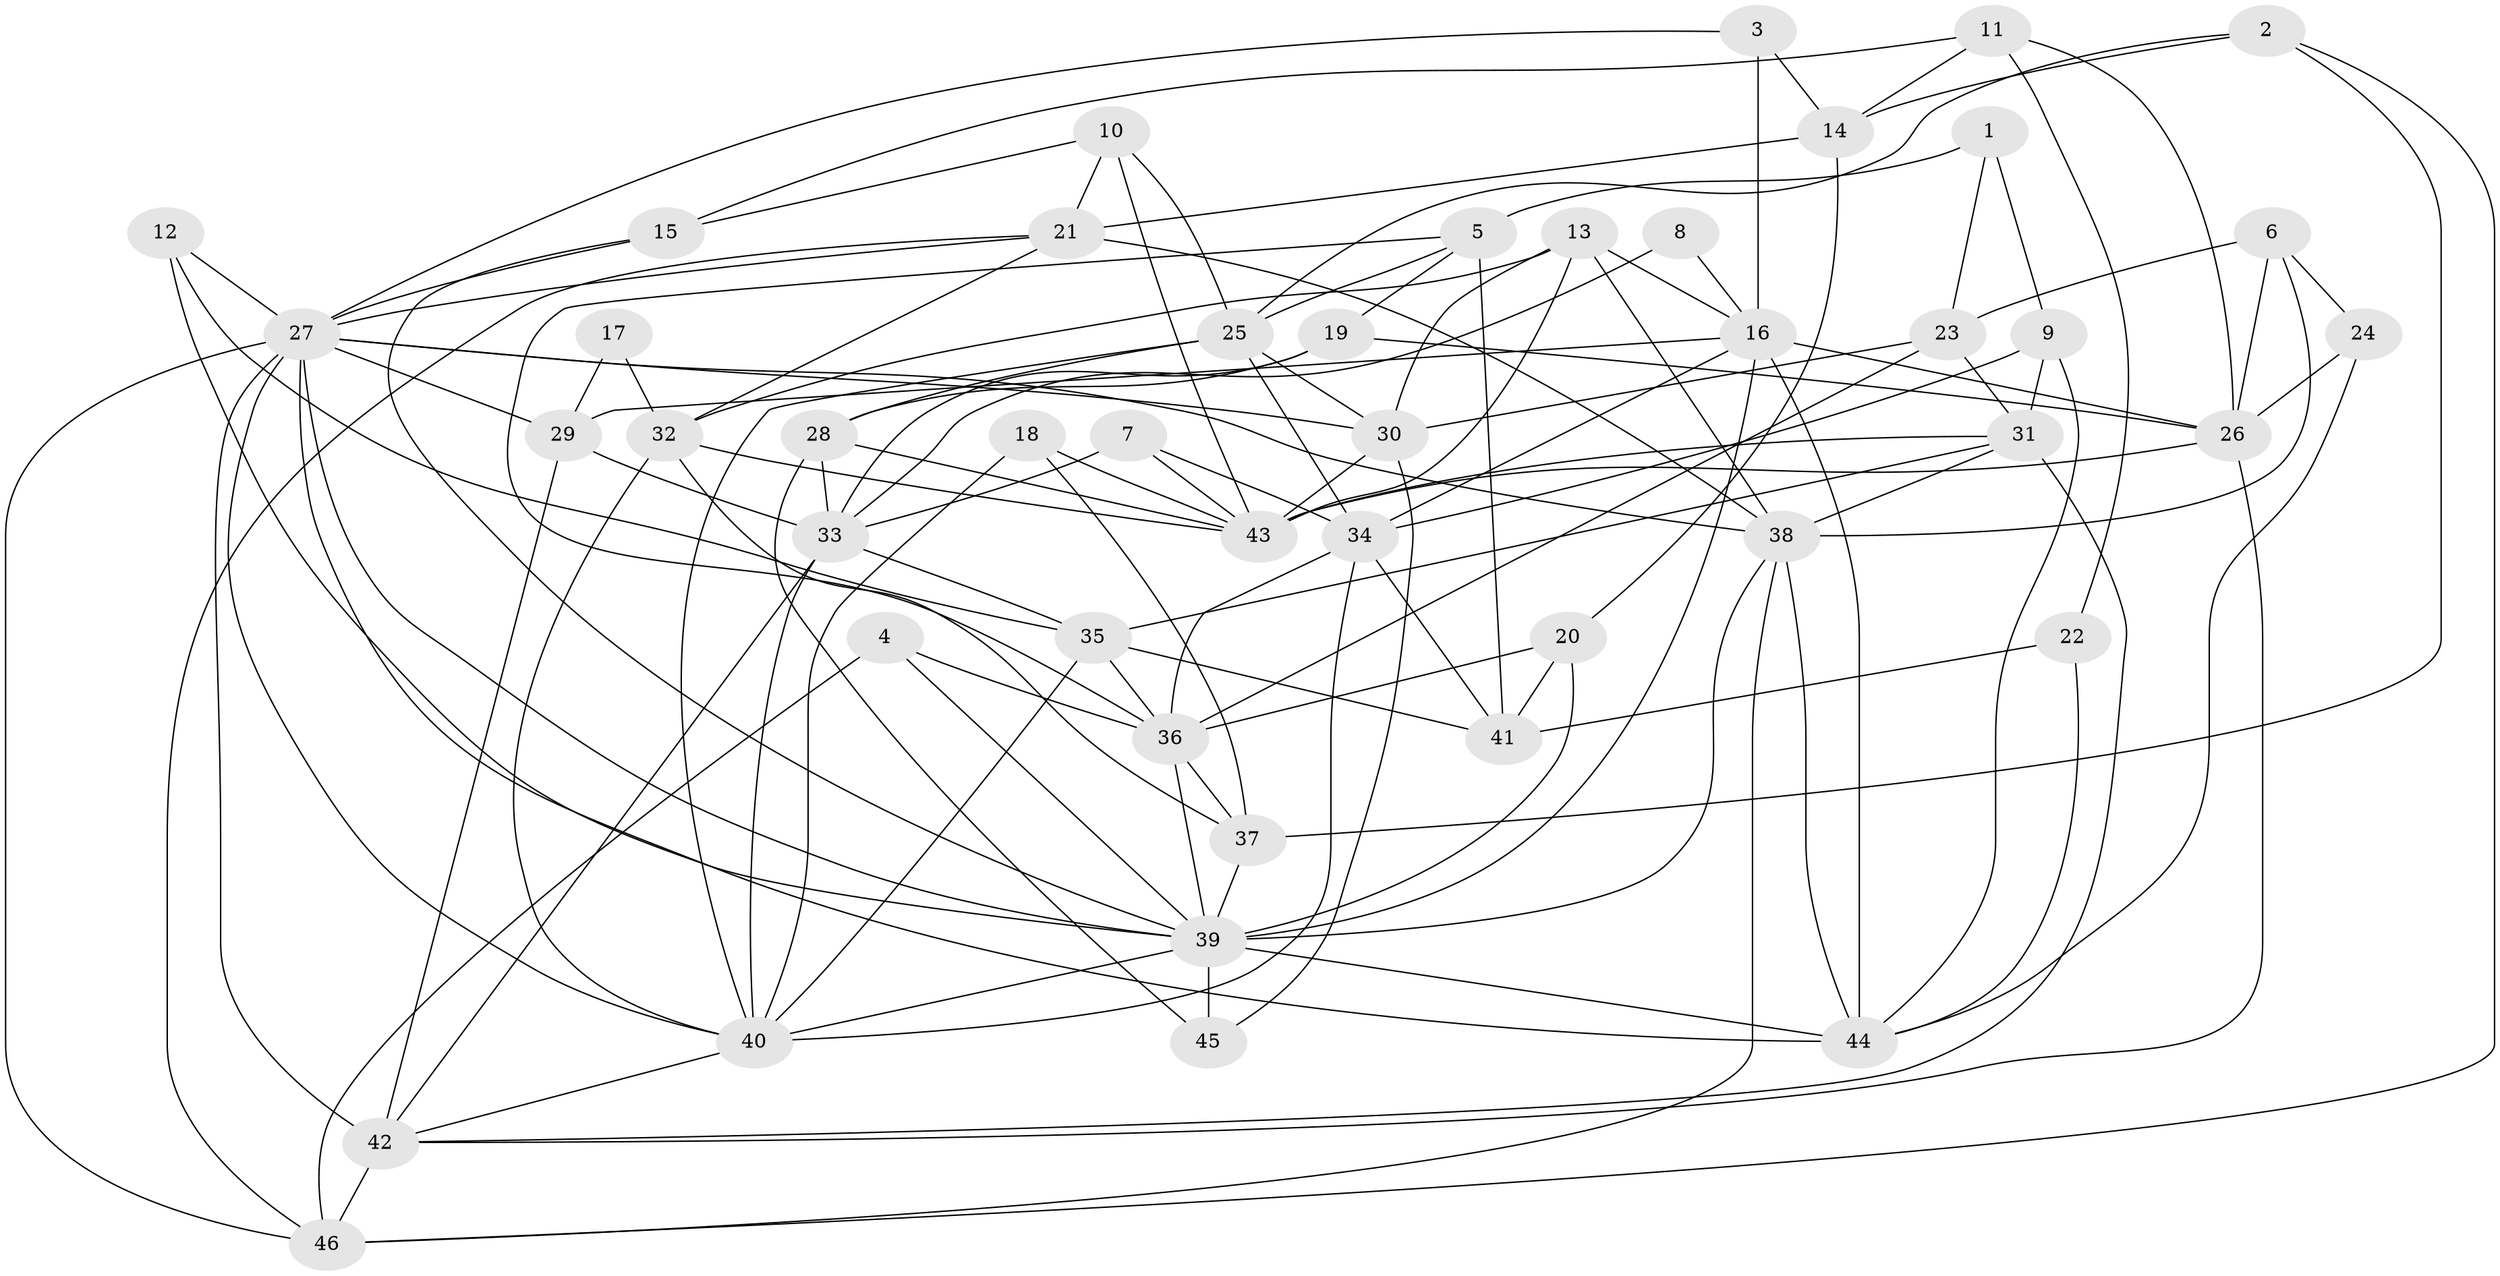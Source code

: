 // original degree distribution, {3: 0.27472527472527475, 4: 0.27472527472527475, 6: 0.12087912087912088, 2: 0.14285714285714285, 5: 0.14285714285714285, 9: 0.02197802197802198, 7: 0.02197802197802198}
// Generated by graph-tools (version 1.1) at 2025/50/03/09/25 03:50:13]
// undirected, 46 vertices, 124 edges
graph export_dot {
graph [start="1"]
  node [color=gray90,style=filled];
  1;
  2;
  3;
  4;
  5;
  6;
  7;
  8;
  9;
  10;
  11;
  12;
  13;
  14;
  15;
  16;
  17;
  18;
  19;
  20;
  21;
  22;
  23;
  24;
  25;
  26;
  27;
  28;
  29;
  30;
  31;
  32;
  33;
  34;
  35;
  36;
  37;
  38;
  39;
  40;
  41;
  42;
  43;
  44;
  45;
  46;
  1 -- 5 [weight=1.0];
  1 -- 9 [weight=1.0];
  1 -- 23 [weight=1.0];
  2 -- 14 [weight=1.0];
  2 -- 25 [weight=1.0];
  2 -- 37 [weight=1.0];
  2 -- 46 [weight=1.0];
  3 -- 14 [weight=1.0];
  3 -- 16 [weight=1.0];
  3 -- 27 [weight=1.0];
  4 -- 36 [weight=1.0];
  4 -- 39 [weight=1.0];
  4 -- 46 [weight=1.0];
  5 -- 19 [weight=1.0];
  5 -- 25 [weight=1.0];
  5 -- 36 [weight=1.0];
  5 -- 41 [weight=1.0];
  6 -- 23 [weight=1.0];
  6 -- 24 [weight=1.0];
  6 -- 26 [weight=1.0];
  6 -- 38 [weight=1.0];
  7 -- 33 [weight=1.0];
  7 -- 34 [weight=1.0];
  7 -- 43 [weight=1.0];
  8 -- 16 [weight=1.0];
  8 -- 33 [weight=1.0];
  9 -- 31 [weight=1.0];
  9 -- 34 [weight=1.0];
  9 -- 44 [weight=1.0];
  10 -- 15 [weight=1.0];
  10 -- 21 [weight=1.0];
  10 -- 25 [weight=1.0];
  10 -- 43 [weight=1.0];
  11 -- 14 [weight=1.0];
  11 -- 15 [weight=1.0];
  11 -- 22 [weight=1.0];
  11 -- 26 [weight=1.0];
  12 -- 27 [weight=1.0];
  12 -- 35 [weight=1.0];
  12 -- 39 [weight=1.0];
  13 -- 16 [weight=1.0];
  13 -- 30 [weight=1.0];
  13 -- 32 [weight=1.0];
  13 -- 38 [weight=2.0];
  13 -- 43 [weight=1.0];
  14 -- 20 [weight=1.0];
  14 -- 21 [weight=1.0];
  15 -- 27 [weight=1.0];
  15 -- 39 [weight=1.0];
  16 -- 26 [weight=1.0];
  16 -- 29 [weight=1.0];
  16 -- 34 [weight=1.0];
  16 -- 39 [weight=1.0];
  16 -- 44 [weight=1.0];
  17 -- 29 [weight=1.0];
  17 -- 32 [weight=1.0];
  18 -- 37 [weight=1.0];
  18 -- 40 [weight=1.0];
  18 -- 43 [weight=1.0];
  19 -- 26 [weight=1.0];
  19 -- 28 [weight=1.0];
  19 -- 33 [weight=1.0];
  20 -- 36 [weight=1.0];
  20 -- 39 [weight=1.0];
  20 -- 41 [weight=1.0];
  21 -- 27 [weight=1.0];
  21 -- 32 [weight=1.0];
  21 -- 38 [weight=1.0];
  21 -- 46 [weight=1.0];
  22 -- 41 [weight=1.0];
  22 -- 44 [weight=1.0];
  23 -- 30 [weight=1.0];
  23 -- 31 [weight=1.0];
  23 -- 36 [weight=1.0];
  24 -- 26 [weight=1.0];
  24 -- 44 [weight=1.0];
  25 -- 28 [weight=1.0];
  25 -- 30 [weight=1.0];
  25 -- 34 [weight=1.0];
  25 -- 40 [weight=1.0];
  26 -- 42 [weight=1.0];
  26 -- 43 [weight=1.0];
  27 -- 29 [weight=2.0];
  27 -- 30 [weight=1.0];
  27 -- 38 [weight=1.0];
  27 -- 39 [weight=1.0];
  27 -- 40 [weight=1.0];
  27 -- 42 [weight=1.0];
  27 -- 44 [weight=1.0];
  27 -- 46 [weight=1.0];
  28 -- 33 [weight=1.0];
  28 -- 43 [weight=1.0];
  28 -- 45 [weight=1.0];
  29 -- 33 [weight=1.0];
  29 -- 42 [weight=1.0];
  30 -- 43 [weight=1.0];
  30 -- 45 [weight=1.0];
  31 -- 35 [weight=1.0];
  31 -- 38 [weight=1.0];
  31 -- 42 [weight=1.0];
  31 -- 43 [weight=1.0];
  32 -- 37 [weight=1.0];
  32 -- 40 [weight=1.0];
  32 -- 43 [weight=1.0];
  33 -- 35 [weight=1.0];
  33 -- 40 [weight=1.0];
  33 -- 42 [weight=1.0];
  34 -- 36 [weight=1.0];
  34 -- 40 [weight=1.0];
  34 -- 41 [weight=1.0];
  35 -- 36 [weight=1.0];
  35 -- 40 [weight=2.0];
  35 -- 41 [weight=1.0];
  36 -- 37 [weight=1.0];
  36 -- 39 [weight=1.0];
  37 -- 39 [weight=1.0];
  38 -- 39 [weight=2.0];
  38 -- 44 [weight=1.0];
  38 -- 46 [weight=1.0];
  39 -- 40 [weight=1.0];
  39 -- 44 [weight=1.0];
  39 -- 45 [weight=1.0];
  40 -- 42 [weight=1.0];
  42 -- 46 [weight=1.0];
}
